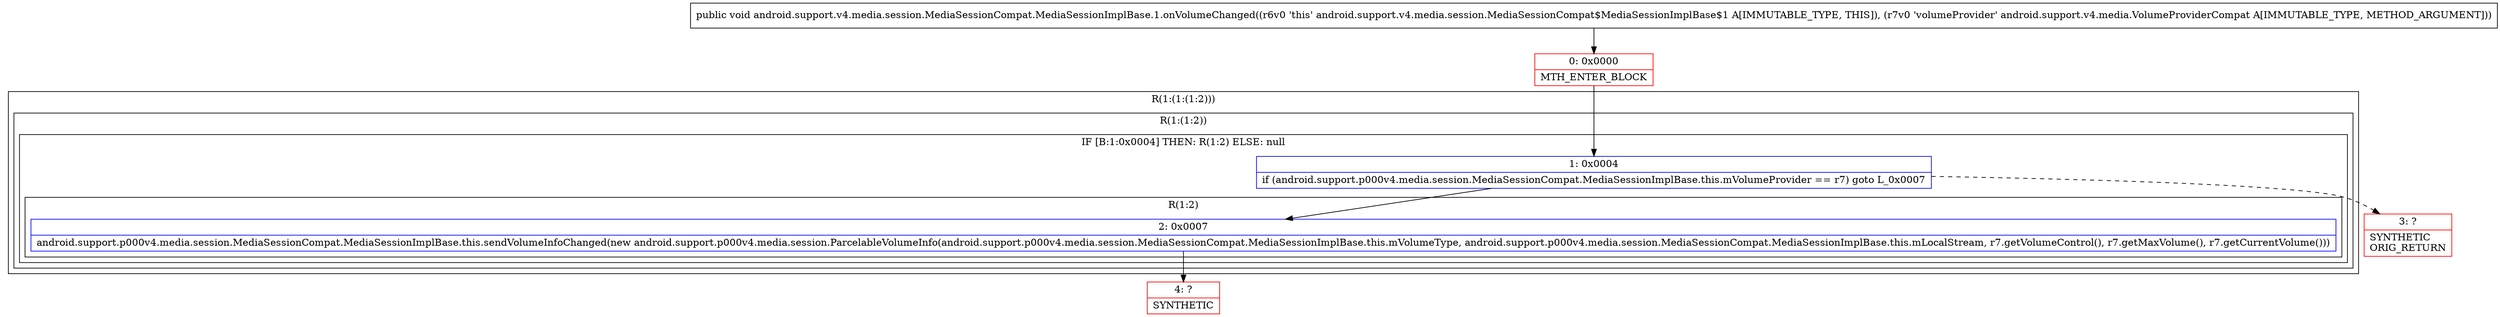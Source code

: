 digraph "CFG forandroid.support.v4.media.session.MediaSessionCompat.MediaSessionImplBase.1.onVolumeChanged(Landroid\/support\/v4\/media\/VolumeProviderCompat;)V" {
subgraph cluster_Region_58812597 {
label = "R(1:(1:(1:2)))";
node [shape=record,color=blue];
subgraph cluster_Region_1267943676 {
label = "R(1:(1:2))";
node [shape=record,color=blue];
subgraph cluster_IfRegion_593016224 {
label = "IF [B:1:0x0004] THEN: R(1:2) ELSE: null";
node [shape=record,color=blue];
Node_1 [shape=record,label="{1\:\ 0x0004|if (android.support.p000v4.media.session.MediaSessionCompat.MediaSessionImplBase.this.mVolumeProvider == r7) goto L_0x0007\l}"];
subgraph cluster_Region_1160389551 {
label = "R(1:2)";
node [shape=record,color=blue];
Node_2 [shape=record,label="{2\:\ 0x0007|android.support.p000v4.media.session.MediaSessionCompat.MediaSessionImplBase.this.sendVolumeInfoChanged(new android.support.p000v4.media.session.ParcelableVolumeInfo(android.support.p000v4.media.session.MediaSessionCompat.MediaSessionImplBase.this.mVolumeType, android.support.p000v4.media.session.MediaSessionCompat.MediaSessionImplBase.this.mLocalStream, r7.getVolumeControl(), r7.getMaxVolume(), r7.getCurrentVolume()))\l}"];
}
}
}
}
Node_0 [shape=record,color=red,label="{0\:\ 0x0000|MTH_ENTER_BLOCK\l}"];
Node_3 [shape=record,color=red,label="{3\:\ ?|SYNTHETIC\lORIG_RETURN\l}"];
Node_4 [shape=record,color=red,label="{4\:\ ?|SYNTHETIC\l}"];
MethodNode[shape=record,label="{public void android.support.v4.media.session.MediaSessionCompat.MediaSessionImplBase.1.onVolumeChanged((r6v0 'this' android.support.v4.media.session.MediaSessionCompat$MediaSessionImplBase$1 A[IMMUTABLE_TYPE, THIS]), (r7v0 'volumeProvider' android.support.v4.media.VolumeProviderCompat A[IMMUTABLE_TYPE, METHOD_ARGUMENT])) }"];
MethodNode -> Node_0;
Node_1 -> Node_2;
Node_1 -> Node_3[style=dashed];
Node_2 -> Node_4;
Node_0 -> Node_1;
}

